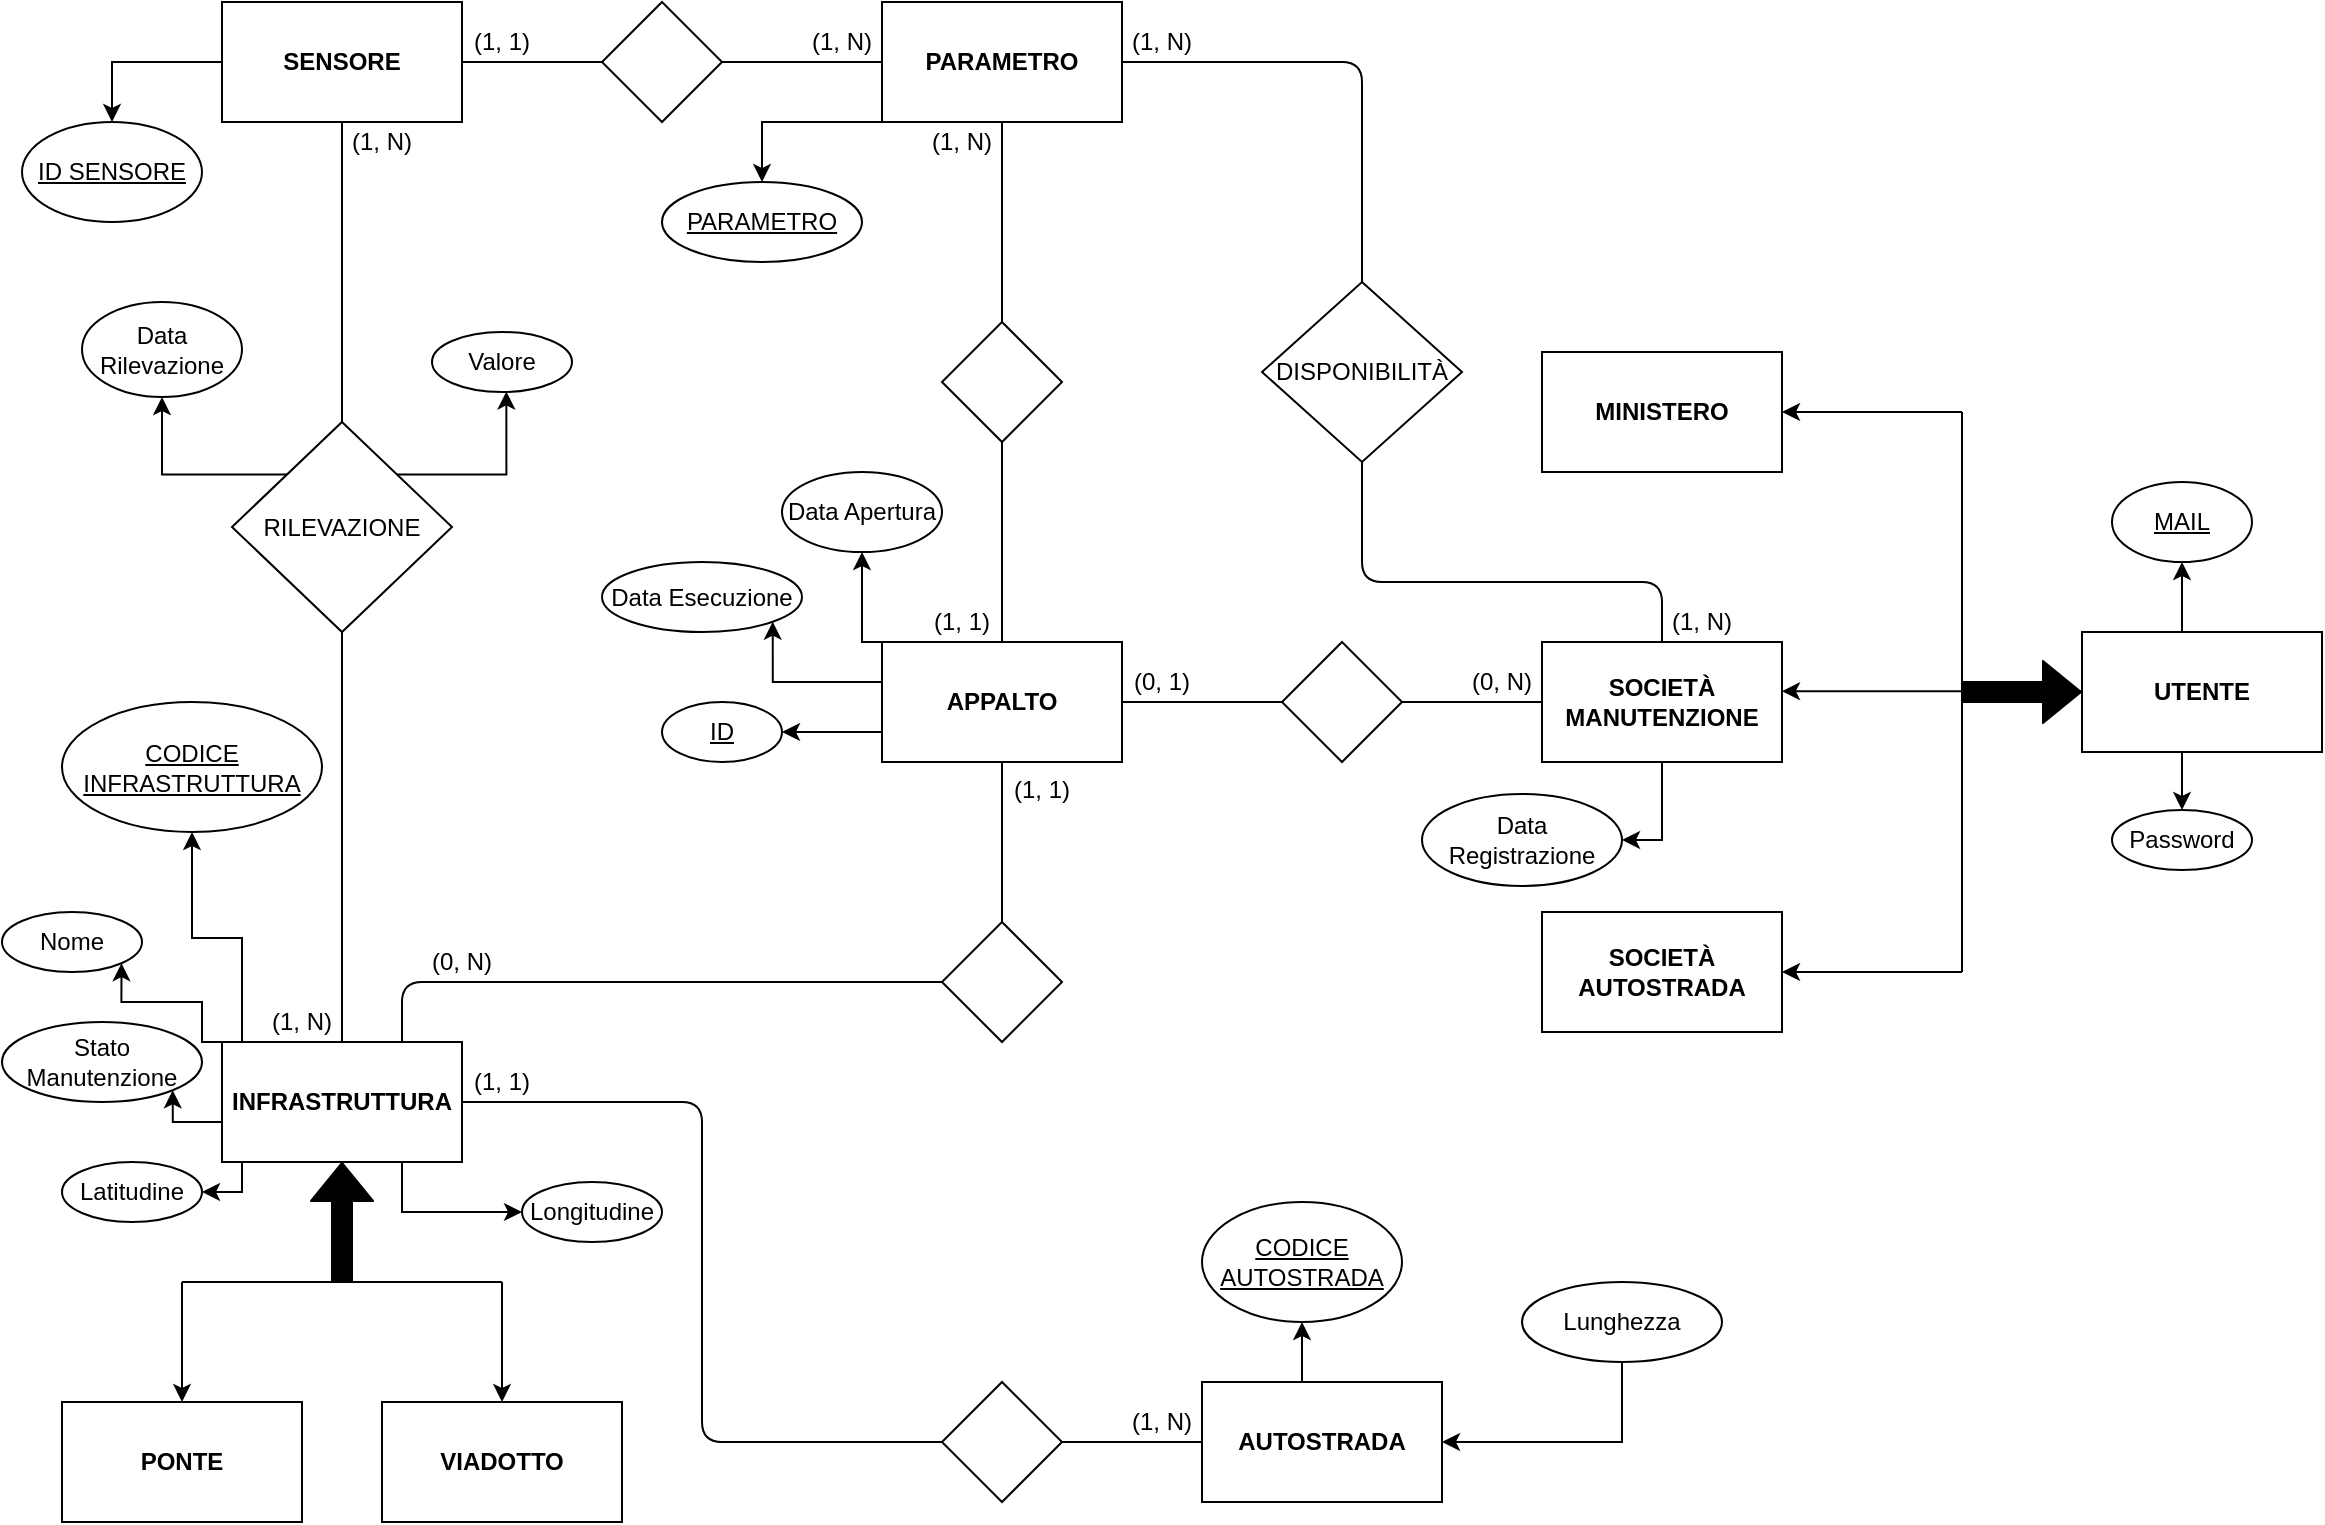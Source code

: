 <mxfile version="14.6.12" type="device"><diagram id="R2lEEEUBdFMjLlhIrx00" name="Page-1"><mxGraphModel dx="1955" dy="901" grid="1" gridSize="10" guides="1" tooltips="1" connect="1" arrows="1" fold="1" page="1" pageScale="1" pageWidth="1169" pageHeight="827" math="0" shadow="0" extFonts="Permanent Marker^https://fonts.googleapis.com/css?family=Permanent+Marker"><root><mxCell id="0"/><mxCell id="1" parent="0"/><mxCell id="ARgTO1HJtI1dzQrFU6CF-13" style="edgeStyle=orthogonalEdgeStyle;rounded=0;orthogonalLoop=1;jettySize=auto;html=1;exitX=0;exitY=0;exitDx=0;exitDy=0;entryX=1;entryY=1;entryDx=0;entryDy=0;" parent="1" source="DTdCCOLke4MYshlRXtkn-2" target="ARgTO1HJtI1dzQrFU6CF-9" edge="1"><mxGeometry relative="1" as="geometry"><Array as="points"><mxPoint x="100" y="560"/><mxPoint x="100" y="540"/><mxPoint x="60" y="540"/></Array></mxGeometry></mxCell><mxCell id="ARgTO1HJtI1dzQrFU6CF-14" style="edgeStyle=orthogonalEdgeStyle;rounded=0;orthogonalLoop=1;jettySize=auto;html=1;exitX=0;exitY=0.25;exitDx=0;exitDy=0;entryX=1;entryY=1;entryDx=0;entryDy=0;" parent="1" source="DTdCCOLke4MYshlRXtkn-2" target="ARgTO1HJtI1dzQrFU6CF-10" edge="1"><mxGeometry relative="1" as="geometry"><Array as="points"><mxPoint x="110" y="600"/><mxPoint x="85" y="600"/></Array></mxGeometry></mxCell><mxCell id="ARgTO1HJtI1dzQrFU6CF-15" style="edgeStyle=orthogonalEdgeStyle;rounded=0;orthogonalLoop=1;jettySize=auto;html=1;exitX=0;exitY=1;exitDx=0;exitDy=0;entryX=1;entryY=0.5;entryDx=0;entryDy=0;" parent="1" source="DTdCCOLke4MYshlRXtkn-2" target="ARgTO1HJtI1dzQrFU6CF-12" edge="1"><mxGeometry relative="1" as="geometry"><Array as="points"><mxPoint x="120" y="620"/><mxPoint x="120" y="635"/></Array></mxGeometry></mxCell><mxCell id="ARgTO1HJtI1dzQrFU6CF-16" style="edgeStyle=orthogonalEdgeStyle;rounded=0;orthogonalLoop=1;jettySize=auto;html=1;exitX=0.75;exitY=1;exitDx=0;exitDy=0;entryX=0;entryY=0.5;entryDx=0;entryDy=0;" parent="1" source="DTdCCOLke4MYshlRXtkn-2" target="ARgTO1HJtI1dzQrFU6CF-11" edge="1"><mxGeometry relative="1" as="geometry"/></mxCell><mxCell id="ARgTO1HJtI1dzQrFU6CF-19" style="edgeStyle=orthogonalEdgeStyle;rounded=0;orthogonalLoop=1;jettySize=auto;html=1;exitX=0.25;exitY=0;exitDx=0;exitDy=0;entryX=0.5;entryY=1;entryDx=0;entryDy=0;" parent="1" source="DTdCCOLke4MYshlRXtkn-2" target="ARgTO1HJtI1dzQrFU6CF-17" edge="1"><mxGeometry relative="1" as="geometry"><Array as="points"><mxPoint x="120" y="560"/><mxPoint x="120" y="508"/><mxPoint x="95" y="508"/></Array></mxGeometry></mxCell><mxCell id="DTdCCOLke4MYshlRXtkn-2" value="" style="rounded=0;whiteSpace=wrap;html=1;" parent="1" vertex="1"><mxGeometry x="110" y="560" width="120" height="60" as="geometry"/></mxCell><mxCell id="DTdCCOLke4MYshlRXtkn-5" value="&lt;b&gt;INFRASTRUTTURA&lt;/b&gt;" style="text;html=1;strokeColor=none;fillColor=none;align=center;verticalAlign=middle;whiteSpace=wrap;rounded=0;comic=0;" parent="1" vertex="1"><mxGeometry x="110" y="580" width="120" height="20" as="geometry"/></mxCell><mxCell id="DTdCCOLke4MYshlRXtkn-6" value="" style="shape=flexArrow;endArrow=classic;html=1;entryX=0.5;entryY=1;entryDx=0;entryDy=0;fillColor=#000000;" parent="1" target="DTdCCOLke4MYshlRXtkn-2" edge="1"><mxGeometry width="50" height="50" relative="1" as="geometry"><mxPoint x="170" y="680" as="sourcePoint"/><mxPoint x="180" y="680" as="targetPoint"/></mxGeometry></mxCell><mxCell id="DTdCCOLke4MYshlRXtkn-7" value="" style="endArrow=none;html=1;fillColor=#000000;" parent="1" edge="1"><mxGeometry width="50" height="50" relative="1" as="geometry"><mxPoint x="90" y="680" as="sourcePoint"/><mxPoint x="250" y="680" as="targetPoint"/></mxGeometry></mxCell><mxCell id="DTdCCOLke4MYshlRXtkn-8" value="" style="endArrow=classic;html=1;fillColor=#000000;" parent="1" edge="1"><mxGeometry width="50" height="50" relative="1" as="geometry"><mxPoint x="90" y="680" as="sourcePoint"/><mxPoint x="90" y="740" as="targetPoint"/></mxGeometry></mxCell><mxCell id="DTdCCOLke4MYshlRXtkn-9" value="" style="endArrow=classic;html=1;fillColor=#000000;" parent="1" edge="1"><mxGeometry width="50" height="50" relative="1" as="geometry"><mxPoint x="250" y="680" as="sourcePoint"/><mxPoint x="250" y="740" as="targetPoint"/></mxGeometry></mxCell><mxCell id="DTdCCOLke4MYshlRXtkn-10" value="" style="rounded=0;whiteSpace=wrap;html=1;comic=0;" parent="1" vertex="1"><mxGeometry x="30" y="740" width="120" height="60" as="geometry"/></mxCell><mxCell id="DTdCCOLke4MYshlRXtkn-11" value="&lt;b&gt;PONTE&lt;/b&gt;" style="text;html=1;strokeColor=none;fillColor=none;align=center;verticalAlign=middle;whiteSpace=wrap;rounded=0;comic=0;" parent="1" vertex="1"><mxGeometry x="60" y="755" width="60" height="30" as="geometry"/></mxCell><mxCell id="DTdCCOLke4MYshlRXtkn-12" value="" style="rounded=0;whiteSpace=wrap;html=1;comic=0;" parent="1" vertex="1"><mxGeometry x="190" y="740" width="120" height="60" as="geometry"/></mxCell><mxCell id="DTdCCOLke4MYshlRXtkn-13" value="&lt;b&gt;VIADOTTO&lt;/b&gt;" style="text;html=1;strokeColor=none;fillColor=none;align=center;verticalAlign=middle;whiteSpace=wrap;rounded=0;comic=0;" parent="1" vertex="1"><mxGeometry x="220" y="755" width="60" height="30" as="geometry"/></mxCell><mxCell id="ARgTO1HJtI1dzQrFU6CF-31" style="edgeStyle=orthogonalEdgeStyle;rounded=0;orthogonalLoop=1;jettySize=auto;html=1;exitX=0.5;exitY=0;exitDx=0;exitDy=0;entryX=0.5;entryY=1;entryDx=0;entryDy=0;" parent="1" source="DTdCCOLke4MYshlRXtkn-17" target="ARgTO1HJtI1dzQrFU6CF-29" edge="1"><mxGeometry relative="1" as="geometry"/></mxCell><mxCell id="ARgTO1HJtI1dzQrFU6CF-32" style="edgeStyle=orthogonalEdgeStyle;rounded=0;orthogonalLoop=1;jettySize=auto;html=1;exitX=0.5;exitY=1;exitDx=0;exitDy=0;entryX=0.5;entryY=0;entryDx=0;entryDy=0;" parent="1" source="DTdCCOLke4MYshlRXtkn-17" target="ARgTO1HJtI1dzQrFU6CF-30" edge="1"><mxGeometry relative="1" as="geometry"/></mxCell><mxCell id="DTdCCOLke4MYshlRXtkn-17" value="" style="rounded=0;whiteSpace=wrap;html=1;" parent="1" vertex="1"><mxGeometry x="1040" y="355" width="120" height="60" as="geometry"/></mxCell><mxCell id="DTdCCOLke4MYshlRXtkn-18" value="&lt;b&gt;UTENTE&lt;/b&gt;" style="text;html=1;strokeColor=none;fillColor=none;align=center;verticalAlign=middle;whiteSpace=wrap;rounded=0;comic=0;" parent="1" vertex="1"><mxGeometry x="1040" y="375" width="120" height="20" as="geometry"/></mxCell><mxCell id="DTdCCOLke4MYshlRXtkn-19" value="" style="shape=flexArrow;endArrow=classic;html=1;entryX=0;entryY=0.5;entryDx=0;entryDy=0;fillColor=#000000;" parent="1" target="DTdCCOLke4MYshlRXtkn-18" edge="1"><mxGeometry width="50" height="50" relative="1" as="geometry"><mxPoint x="980" y="385" as="sourcePoint"/><mxPoint x="1110" y="475" as="targetPoint"/></mxGeometry></mxCell><mxCell id="ARgTO1HJtI1dzQrFU6CF-34" style="edgeStyle=orthogonalEdgeStyle;rounded=0;orthogonalLoop=1;jettySize=auto;html=1;exitX=0.5;exitY=1;exitDx=0;exitDy=0;entryX=1;entryY=0.5;entryDx=0;entryDy=0;" parent="1" source="DTdCCOLke4MYshlRXtkn-23" target="ARgTO1HJtI1dzQrFU6CF-33" edge="1"><mxGeometry relative="1" as="geometry"/></mxCell><mxCell id="DTdCCOLke4MYshlRXtkn-23" value="" style="rounded=0;whiteSpace=wrap;html=1;comic=0;" parent="1" vertex="1"><mxGeometry x="770" y="360" width="120" height="60" as="geometry"/></mxCell><mxCell id="DTdCCOLke4MYshlRXtkn-24" value="&lt;div&gt;&lt;b&gt;SOCIETÀ&lt;/b&gt;&lt;/div&gt;&lt;div&gt;&lt;b&gt;MANUTENZIONE&lt;br&gt;&lt;/b&gt;&lt;/div&gt;" style="text;html=1;strokeColor=none;fillColor=none;align=center;verticalAlign=middle;whiteSpace=wrap;rounded=0;comic=0;" parent="1" vertex="1"><mxGeometry x="775" y="375" width="110" height="30" as="geometry"/></mxCell><mxCell id="DTdCCOLke4MYshlRXtkn-25" value="" style="rounded=0;whiteSpace=wrap;html=1;comic=0;" parent="1" vertex="1"><mxGeometry x="770" y="215" width="120" height="60" as="geometry"/></mxCell><mxCell id="DTdCCOLke4MYshlRXtkn-26" value="&lt;b&gt;MINISTERO&lt;/b&gt;" style="text;html=1;strokeColor=none;fillColor=none;align=center;verticalAlign=middle;whiteSpace=wrap;rounded=0;comic=0;" parent="1" vertex="1"><mxGeometry x="800" y="230" width="60" height="30" as="geometry"/></mxCell><mxCell id="DTdCCOLke4MYshlRXtkn-28" value="" style="rounded=0;whiteSpace=wrap;html=1;comic=0;" parent="1" vertex="1"><mxGeometry x="770" y="495" width="120" height="60" as="geometry"/></mxCell><mxCell id="DTdCCOLke4MYshlRXtkn-29" value="&lt;div&gt;&lt;b&gt;SOCIETÀ&lt;/b&gt;&lt;/div&gt;&lt;div&gt;&lt;b&gt;AUTOSTRADA&lt;br&gt;&lt;/b&gt;&lt;/div&gt;" style="text;html=1;strokeColor=none;fillColor=none;align=center;verticalAlign=middle;whiteSpace=wrap;rounded=0;comic=0;" parent="1" vertex="1"><mxGeometry x="790" y="510" width="80" height="30" as="geometry"/></mxCell><mxCell id="ARgTO1HJtI1dzQrFU6CF-23" style="edgeStyle=orthogonalEdgeStyle;rounded=0;orthogonalLoop=1;jettySize=auto;html=1;exitX=0;exitY=0.75;exitDx=0;exitDy=0;entryX=1;entryY=0.5;entryDx=0;entryDy=0;" parent="1" source="DTdCCOLke4MYshlRXtkn-31" target="ARgTO1HJtI1dzQrFU6CF-22" edge="1"><mxGeometry relative="1" as="geometry"/></mxCell><mxCell id="ARgTO1HJtI1dzQrFU6CF-24" style="edgeStyle=orthogonalEdgeStyle;rounded=0;orthogonalLoop=1;jettySize=auto;html=1;exitX=0;exitY=0.5;exitDx=0;exitDy=0;entryX=1;entryY=1;entryDx=0;entryDy=0;" parent="1" source="DTdCCOLke4MYshlRXtkn-31" target="ARgTO1HJtI1dzQrFU6CF-21" edge="1"><mxGeometry relative="1" as="geometry"><Array as="points"><mxPoint x="440" y="380"/><mxPoint x="386" y="380"/></Array></mxGeometry></mxCell><mxCell id="ARgTO1HJtI1dzQrFU6CF-25" style="edgeStyle=orthogonalEdgeStyle;rounded=0;orthogonalLoop=1;jettySize=auto;html=1;exitX=0;exitY=0;exitDx=0;exitDy=0;entryX=0.5;entryY=1;entryDx=0;entryDy=0;" parent="1" source="DTdCCOLke4MYshlRXtkn-31" target="ARgTO1HJtI1dzQrFU6CF-20" edge="1"><mxGeometry relative="1" as="geometry"><Array as="points"><mxPoint x="430" y="360"/></Array></mxGeometry></mxCell><mxCell id="DTdCCOLke4MYshlRXtkn-31" value="&lt;b&gt;APPALTO&lt;/b&gt;" style="rounded=0;whiteSpace=wrap;html=1;comic=0;" parent="1" vertex="1"><mxGeometry x="440" y="360" width="120" height="60" as="geometry"/></mxCell><mxCell id="ARgTO1HJtI1dzQrFU6CF-36" style="edgeStyle=orthogonalEdgeStyle;rounded=0;orthogonalLoop=1;jettySize=auto;html=1;exitX=0.5;exitY=0;exitDx=0;exitDy=0;entryX=0.5;entryY=1;entryDx=0;entryDy=0;" parent="1" source="DTdCCOLke4MYshlRXtkn-34" target="ARgTO1HJtI1dzQrFU6CF-35" edge="1"><mxGeometry relative="1" as="geometry"/></mxCell><mxCell id="DTdCCOLke4MYshlRXtkn-34" value="" style="rounded=0;whiteSpace=wrap;html=1;comic=0;" parent="1" vertex="1"><mxGeometry x="600" y="730" width="120" height="60" as="geometry"/></mxCell><mxCell id="DTdCCOLke4MYshlRXtkn-35" value="&lt;b&gt;AUTOSTRADA&lt;/b&gt;" style="text;html=1;strokeColor=none;fillColor=none;align=center;verticalAlign=middle;whiteSpace=wrap;rounded=0;comic=0;" parent="1" vertex="1"><mxGeometry x="630" y="745" width="60" height="30" as="geometry"/></mxCell><mxCell id="DTdCCOLke4MYshlRXtkn-36" value="" style="rhombus;whiteSpace=wrap;html=1;rounded=0;comic=0;" parent="1" vertex="1"><mxGeometry x="470" y="730" width="60" height="60" as="geometry"/></mxCell><mxCell id="DTdCCOLke4MYshlRXtkn-37" value="" style="endArrow=none;html=1;fillColor=#000000;exitX=1;exitY=0.5;exitDx=0;exitDy=0;entryX=0;entryY=0.5;entryDx=0;entryDy=0;" parent="1" source="DTdCCOLke4MYshlRXtkn-5" target="DTdCCOLke4MYshlRXtkn-36" edge="1"><mxGeometry width="50" height="50" relative="1" as="geometry"><mxPoint x="270" y="530" as="sourcePoint"/><mxPoint x="320" y="480" as="targetPoint"/><Array as="points"><mxPoint x="350" y="590"/><mxPoint x="350" y="760"/></Array></mxGeometry></mxCell><mxCell id="DTdCCOLke4MYshlRXtkn-38" value="" style="endArrow=none;html=1;fillColor=#000000;entryX=0;entryY=0.5;entryDx=0;entryDy=0;" parent="1" edge="1"><mxGeometry width="50" height="50" relative="1" as="geometry"><mxPoint x="530" y="760" as="sourcePoint"/><mxPoint x="600" y="760" as="targetPoint"/></mxGeometry></mxCell><mxCell id="DTdCCOLke4MYshlRXtkn-39" value="(1, 1)" style="text;html=1;strokeColor=none;fillColor=none;align=center;verticalAlign=middle;whiteSpace=wrap;rounded=0;comic=0;" parent="1" vertex="1"><mxGeometry x="230" y="570" width="40" height="20" as="geometry"/></mxCell><mxCell id="DTdCCOLke4MYshlRXtkn-40" value="(1, N)" style="text;html=1;strokeColor=none;fillColor=none;align=center;verticalAlign=middle;whiteSpace=wrap;rounded=0;comic=0;" parent="1" vertex="1"><mxGeometry x="560" y="740" width="40" height="20" as="geometry"/></mxCell><mxCell id="ARgTO1HJtI1dzQrFU6CF-28" style="edgeStyle=orthogonalEdgeStyle;rounded=0;orthogonalLoop=1;jettySize=auto;html=1;exitX=0;exitY=1;exitDx=0;exitDy=0;entryX=0.5;entryY=0;entryDx=0;entryDy=0;" parent="1" source="DTdCCOLke4MYshlRXtkn-43" target="ARgTO1HJtI1dzQrFU6CF-26" edge="1"><mxGeometry relative="1" as="geometry"><Array as="points"><mxPoint x="380" y="100"/></Array></mxGeometry></mxCell><mxCell id="DTdCCOLke4MYshlRXtkn-43" value="&lt;b&gt;PARAMETRO&lt;/b&gt;" style="rounded=0;whiteSpace=wrap;html=1;comic=0;" parent="1" vertex="1"><mxGeometry x="440" y="40" width="120" height="60" as="geometry"/></mxCell><mxCell id="DTdCCOLke4MYshlRXtkn-51" value="" style="rhombus;whiteSpace=wrap;html=1;rounded=0;comic=0;" parent="1" vertex="1"><mxGeometry x="470" y="200" width="60" height="60" as="geometry"/></mxCell><mxCell id="DTdCCOLke4MYshlRXtkn-56" value="" style="rhombus;whiteSpace=wrap;html=1;rounded=0;comic=0;" parent="1" vertex="1"><mxGeometry x="640" y="360" width="60" height="60" as="geometry"/></mxCell><mxCell id="DTdCCOLke4MYshlRXtkn-57" value="" style="endArrow=none;html=1;fillColor=#000000;exitX=0;exitY=1;exitDx=0;exitDy=0;entryX=0;entryY=0.5;entryDx=0;entryDy=0;" parent="1" source="DTdCCOLke4MYshlRXtkn-59" target="DTdCCOLke4MYshlRXtkn-56" edge="1"><mxGeometry width="50" height="50" relative="1" as="geometry"><mxPoint x="590" y="394" as="sourcePoint"/><mxPoint x="680" y="284" as="targetPoint"/></mxGeometry></mxCell><mxCell id="DTdCCOLke4MYshlRXtkn-59" value="(0, 1)" style="text;html=1;strokeColor=none;fillColor=none;align=center;verticalAlign=middle;whiteSpace=wrap;rounded=0;comic=0;" parent="1" vertex="1"><mxGeometry x="560" y="370" width="40" height="20" as="geometry"/></mxCell><mxCell id="DTdCCOLke4MYshlRXtkn-60" value="(0, N)" style="text;html=1;strokeColor=none;fillColor=none;align=center;verticalAlign=middle;whiteSpace=wrap;rounded=0;comic=0;" parent="1" vertex="1"><mxGeometry x="730" y="370" width="40" height="20" as="geometry"/></mxCell><mxCell id="DTdCCOLke4MYshlRXtkn-72" value="" style="endArrow=none;html=1;fillColor=#000000;" parent="1" edge="1"><mxGeometry width="50" height="50" relative="1" as="geometry"><mxPoint x="980" y="525" as="sourcePoint"/><mxPoint x="980" y="245" as="targetPoint"/></mxGeometry></mxCell><mxCell id="DTdCCOLke4MYshlRXtkn-73" value="" style="endArrow=classic;html=1;fillColor=#000000;" parent="1" edge="1"><mxGeometry width="50" height="50" relative="1" as="geometry"><mxPoint x="980" y="525" as="sourcePoint"/><mxPoint x="890" y="525" as="targetPoint"/></mxGeometry></mxCell><mxCell id="DTdCCOLke4MYshlRXtkn-74" value="" style="endArrow=classic;html=1;fillColor=#000000;" parent="1" edge="1"><mxGeometry width="50" height="50" relative="1" as="geometry"><mxPoint x="1040" y="384.58" as="sourcePoint"/><mxPoint x="890" y="384.58" as="targetPoint"/></mxGeometry></mxCell><mxCell id="DTdCCOLke4MYshlRXtkn-75" value="" style="endArrow=classic;html=1;fillColor=#000000;entryX=1;entryY=0.5;entryDx=0;entryDy=0;" parent="1" target="DTdCCOLke4MYshlRXtkn-25" edge="1"><mxGeometry width="50" height="50" relative="1" as="geometry"><mxPoint x="980" y="245" as="sourcePoint"/><mxPoint x="891" y="225" as="targetPoint"/></mxGeometry></mxCell><mxCell id="DTdCCOLke4MYshlRXtkn-83" value="" style="endArrow=none;html=1;fillColor=#000000;entryX=0.5;entryY=1;entryDx=0;entryDy=0;exitX=0.5;exitY=0;exitDx=0;exitDy=0;" parent="1" source="DTdCCOLke4MYshlRXtkn-51" target="DTdCCOLke4MYshlRXtkn-43" edge="1"><mxGeometry width="50" height="50" relative="1" as="geometry"><mxPoint x="300" y="270" as="sourcePoint"/><mxPoint x="350" y="220" as="targetPoint"/></mxGeometry></mxCell><mxCell id="DTdCCOLke4MYshlRXtkn-84" value="" style="endArrow=none;html=1;fillColor=#000000;exitX=0.5;exitY=0;exitDx=0;exitDy=0;" parent="1" source="DTdCCOLke4MYshlRXtkn-31" edge="1"><mxGeometry width="50" height="50" relative="1" as="geometry"><mxPoint x="499.66" y="260" as="sourcePoint"/><mxPoint x="500" y="260" as="targetPoint"/></mxGeometry></mxCell><mxCell id="DTdCCOLke4MYshlRXtkn-85" value="" style="rhombus;whiteSpace=wrap;html=1;rounded=0;comic=0;" parent="1" vertex="1"><mxGeometry x="630" y="180" width="100" height="90" as="geometry"/></mxCell><mxCell id="DTdCCOLke4MYshlRXtkn-90" value="" style="endArrow=none;html=1;fillColor=#000000;exitX=1;exitY=0.5;exitDx=0;exitDy=0;entryX=0.5;entryY=0;entryDx=0;entryDy=0;" parent="1" source="DTdCCOLke4MYshlRXtkn-43" target="DTdCCOLke4MYshlRXtkn-85" edge="1"><mxGeometry width="50" height="50" relative="1" as="geometry"><mxPoint x="710" y="160" as="sourcePoint"/><mxPoint x="760" y="110" as="targetPoint"/><Array as="points"><mxPoint x="680" y="70"/></Array></mxGeometry></mxCell><mxCell id="DTdCCOLke4MYshlRXtkn-91" value="" style="endArrow=none;html=1;fillColor=#000000;exitX=0.5;exitY=1;exitDx=0;exitDy=0;entryX=0.5;entryY=0;entryDx=0;entryDy=0;" parent="1" source="DTdCCOLke4MYshlRXtkn-85" target="DTdCCOLke4MYshlRXtkn-23" edge="1"><mxGeometry width="50" height="50" relative="1" as="geometry"><mxPoint x="800" y="190" as="sourcePoint"/><mxPoint x="850" y="140" as="targetPoint"/><Array as="points"><mxPoint x="680" y="330"/><mxPoint x="830" y="330"/></Array></mxGeometry></mxCell><mxCell id="DTdCCOLke4MYshlRXtkn-92" value="" style="rhombus;whiteSpace=wrap;html=1;rounded=0;comic=0;" parent="1" vertex="1"><mxGeometry x="470" y="500" width="60" height="60" as="geometry"/></mxCell><mxCell id="DTdCCOLke4MYshlRXtkn-93" value="" style="endArrow=none;html=1;fillColor=#000000;entryX=0.5;entryY=1;entryDx=0;entryDy=0;exitX=0.5;exitY=0;exitDx=0;exitDy=0;" parent="1" source="DTdCCOLke4MYshlRXtkn-92" target="DTdCCOLke4MYshlRXtkn-31" edge="1"><mxGeometry width="50" height="50" relative="1" as="geometry"><mxPoint x="360" y="610" as="sourcePoint"/><mxPoint x="410" y="560" as="targetPoint"/></mxGeometry></mxCell><mxCell id="DTdCCOLke4MYshlRXtkn-94" value="" style="endArrow=none;html=1;fillColor=#000000;entryX=0;entryY=0.5;entryDx=0;entryDy=0;exitX=0.75;exitY=0;exitDx=0;exitDy=0;" parent="1" source="DTdCCOLke4MYshlRXtkn-2" target="DTdCCOLke4MYshlRXtkn-92" edge="1"><mxGeometry width="50" height="50" relative="1" as="geometry"><mxPoint x="400" y="630" as="sourcePoint"/><mxPoint x="450" y="580" as="targetPoint"/><Array as="points"><mxPoint x="200" y="530"/></Array></mxGeometry></mxCell><mxCell id="DTdCCOLke4MYshlRXtkn-95" value="DISPONIBILITÀ" style="text;html=1;strokeColor=none;fillColor=none;align=center;verticalAlign=middle;whiteSpace=wrap;rounded=0;comic=0;" parent="1" vertex="1"><mxGeometry x="660" y="215" width="40" height="20" as="geometry"/></mxCell><mxCell id="DTdCCOLke4MYshlRXtkn-96" value="(1, 1)" style="text;html=1;strokeColor=none;fillColor=none;align=center;verticalAlign=middle;whiteSpace=wrap;rounded=0;comic=0;" parent="1" vertex="1"><mxGeometry x="500" y="424" width="40" height="20" as="geometry"/></mxCell><mxCell id="DTdCCOLke4MYshlRXtkn-97" value="(0, N)" style="text;html=1;strokeColor=none;fillColor=none;align=center;verticalAlign=middle;whiteSpace=wrap;rounded=0;comic=0;" parent="1" vertex="1"><mxGeometry x="210" y="510" width="40" height="20" as="geometry"/></mxCell><mxCell id="DTdCCOLke4MYshlRXtkn-98" value="(1, N)" style="text;html=1;strokeColor=none;fillColor=none;align=center;verticalAlign=middle;whiteSpace=wrap;rounded=0;comic=0;" parent="1" vertex="1"><mxGeometry x="130" y="540" width="40" height="20" as="geometry"/></mxCell><mxCell id="DTdCCOLke4MYshlRXtkn-101" value="(1, N)" style="text;html=1;strokeColor=none;fillColor=none;align=center;verticalAlign=middle;whiteSpace=wrap;rounded=0;comic=0;" parent="1" vertex="1"><mxGeometry x="400" y="50" width="40" height="20" as="geometry"/></mxCell><mxCell id="DTdCCOLke4MYshlRXtkn-102" value="(1, N)" style="text;html=1;strokeColor=none;fillColor=none;align=center;verticalAlign=middle;whiteSpace=wrap;rounded=0;comic=0;" parent="1" vertex="1"><mxGeometry x="460" y="100" width="40" height="20" as="geometry"/></mxCell><mxCell id="DTdCCOLke4MYshlRXtkn-103" value="(1, N)" style="text;html=1;strokeColor=none;fillColor=none;align=center;verticalAlign=middle;whiteSpace=wrap;rounded=0;comic=0;" parent="1" vertex="1"><mxGeometry x="560" y="50" width="40" height="20" as="geometry"/></mxCell><mxCell id="DTdCCOLke4MYshlRXtkn-104" value="(1, 1)" style="text;html=1;strokeColor=none;fillColor=none;align=center;verticalAlign=middle;whiteSpace=wrap;rounded=0;comic=0;" parent="1" vertex="1"><mxGeometry x="460" y="340" width="40" height="20" as="geometry"/></mxCell><mxCell id="DTdCCOLke4MYshlRXtkn-105" value="(1, N)" style="text;html=1;strokeColor=none;fillColor=none;align=center;verticalAlign=middle;whiteSpace=wrap;rounded=0;comic=0;" parent="1" vertex="1"><mxGeometry x="830" y="340" width="40" height="20" as="geometry"/></mxCell><mxCell id="DTdCCOLke4MYshlRXtkn-107" value="" style="endArrow=none;html=1;fillColor=#000000;entryX=0;entryY=0.5;entryDx=0;entryDy=0;exitX=1;exitY=0.5;exitDx=0;exitDy=0;" parent="1" source="DTdCCOLke4MYshlRXtkn-56" target="DTdCCOLke4MYshlRXtkn-23" edge="1"><mxGeometry width="50" height="50" relative="1" as="geometry"><mxPoint x="650" y="510" as="sourcePoint"/><mxPoint x="700" y="460" as="targetPoint"/></mxGeometry></mxCell><mxCell id="ARgTO1HJtI1dzQrFU6CF-7" style="edgeStyle=orthogonalEdgeStyle;rounded=0;orthogonalLoop=1;jettySize=auto;html=1;exitX=0;exitY=0;exitDx=0;exitDy=0;entryX=0.5;entryY=1;entryDx=0;entryDy=0;" parent="1" source="DTdCCOLke4MYshlRXtkn-108" target="ARgTO1HJtI1dzQrFU6CF-6" edge="1"><mxGeometry relative="1" as="geometry"><Array as="points"><mxPoint x="80" y="276"/></Array></mxGeometry></mxCell><mxCell id="ARgTO1HJtI1dzQrFU6CF-8" style="edgeStyle=orthogonalEdgeStyle;rounded=0;orthogonalLoop=1;jettySize=auto;html=1;exitX=1;exitY=0;exitDx=0;exitDy=0;entryX=0.531;entryY=0.991;entryDx=0;entryDy=0;entryPerimeter=0;" parent="1" source="DTdCCOLke4MYshlRXtkn-108" target="ARgTO1HJtI1dzQrFU6CF-5" edge="1"><mxGeometry relative="1" as="geometry"><Array as="points"><mxPoint x="252" y="276"/></Array></mxGeometry></mxCell><mxCell id="DTdCCOLke4MYshlRXtkn-108" value="" style="rhombus;whiteSpace=wrap;html=1;rounded=0;comic=0;" parent="1" vertex="1"><mxGeometry x="115" y="250" width="110" height="105" as="geometry"/></mxCell><mxCell id="DTdCCOLke4MYshlRXtkn-109" value="RILEVAZIONE" style="text;html=1;strokeColor=none;fillColor=none;align=center;verticalAlign=middle;whiteSpace=wrap;rounded=0;comic=0;" parent="1" vertex="1"><mxGeometry x="150" y="292.5" width="40" height="20" as="geometry"/></mxCell><mxCell id="DTdCCOLke4MYshlRXtkn-112" value="" style="endArrow=none;html=1;fillColor=#000000;entryX=0.5;entryY=1;entryDx=0;entryDy=0;exitX=0.5;exitY=0;exitDx=0;exitDy=0;" parent="1" source="DTdCCOLke4MYshlRXtkn-2" target="DTdCCOLke4MYshlRXtkn-108" edge="1"><mxGeometry width="50" height="50" relative="1" as="geometry"><mxPoint x="230" y="420" as="sourcePoint"/><mxPoint x="280" y="370" as="targetPoint"/></mxGeometry></mxCell><mxCell id="ARgTO1HJtI1dzQrFU6CF-5" value="Valore" style="ellipse;whiteSpace=wrap;html=1;align=center;" parent="1" vertex="1"><mxGeometry x="215" y="205" width="70" height="30" as="geometry"/></mxCell><mxCell id="ARgTO1HJtI1dzQrFU6CF-6" value="Data Rilevazione" style="ellipse;whiteSpace=wrap;html=1;align=center;" parent="1" vertex="1"><mxGeometry x="40" y="190" width="80" height="47.5" as="geometry"/></mxCell><mxCell id="ARgTO1HJtI1dzQrFU6CF-9" value="Nome" style="ellipse;whiteSpace=wrap;html=1;align=center;" parent="1" vertex="1"><mxGeometry y="495" width="70" height="30" as="geometry"/></mxCell><mxCell id="ARgTO1HJtI1dzQrFU6CF-10" value="Stato Manutenzione" style="ellipse;whiteSpace=wrap;html=1;align=center;" parent="1" vertex="1"><mxGeometry y="550" width="100" height="40" as="geometry"/></mxCell><mxCell id="ARgTO1HJtI1dzQrFU6CF-11" value="Longitudine" style="ellipse;whiteSpace=wrap;html=1;align=center;" parent="1" vertex="1"><mxGeometry x="260" y="630" width="70" height="30" as="geometry"/></mxCell><mxCell id="ARgTO1HJtI1dzQrFU6CF-12" value="Latitudine" style="ellipse;whiteSpace=wrap;html=1;align=center;" parent="1" vertex="1"><mxGeometry x="30" y="620" width="70" height="30" as="geometry"/></mxCell><mxCell id="ARgTO1HJtI1dzQrFU6CF-17" value="CODICE INFRASTRUTTURA" style="ellipse;whiteSpace=wrap;html=1;align=center;fontStyle=4;" parent="1" vertex="1"><mxGeometry x="30" y="390" width="130" height="65" as="geometry"/></mxCell><mxCell id="ARgTO1HJtI1dzQrFU6CF-20" value="Data Apertura" style="ellipse;whiteSpace=wrap;html=1;align=center;" parent="1" vertex="1"><mxGeometry x="390" y="275" width="80" height="40" as="geometry"/></mxCell><mxCell id="ARgTO1HJtI1dzQrFU6CF-21" value="Data Esecuzione" style="ellipse;whiteSpace=wrap;html=1;align=center;" parent="1" vertex="1"><mxGeometry x="300" y="320" width="100" height="35" as="geometry"/></mxCell><mxCell id="ARgTO1HJtI1dzQrFU6CF-22" value="ID" style="ellipse;whiteSpace=wrap;html=1;align=center;fontStyle=4;" parent="1" vertex="1"><mxGeometry x="330" y="390" width="60" height="30" as="geometry"/></mxCell><mxCell id="ARgTO1HJtI1dzQrFU6CF-26" value="PARAMETRO" style="ellipse;whiteSpace=wrap;html=1;align=center;fontStyle=4;" parent="1" vertex="1"><mxGeometry x="330" y="130" width="100" height="40" as="geometry"/></mxCell><mxCell id="ARgTO1HJtI1dzQrFU6CF-29" value="MAIL" style="ellipse;whiteSpace=wrap;html=1;align=center;fontStyle=4;" parent="1" vertex="1"><mxGeometry x="1055" y="280" width="70" height="40" as="geometry"/></mxCell><mxCell id="ARgTO1HJtI1dzQrFU6CF-30" value="Password" style="ellipse;whiteSpace=wrap;html=1;align=center;" parent="1" vertex="1"><mxGeometry x="1055" y="444" width="70" height="30" as="geometry"/></mxCell><mxCell id="ARgTO1HJtI1dzQrFU6CF-33" value="Data Registrazione" style="ellipse;whiteSpace=wrap;html=1;align=center;" parent="1" vertex="1"><mxGeometry x="710" y="436" width="100" height="46" as="geometry"/></mxCell><mxCell id="ARgTO1HJtI1dzQrFU6CF-35" value="CODICE AUTOSTRADA" style="ellipse;whiteSpace=wrap;html=1;align=center;fontStyle=4;" parent="1" vertex="1"><mxGeometry x="600" y="640" width="100" height="60" as="geometry"/></mxCell><mxCell id="ARgTO1HJtI1dzQrFU6CF-38" style="edgeStyle=orthogonalEdgeStyle;rounded=0;orthogonalLoop=1;jettySize=auto;html=1;exitX=0.5;exitY=1;exitDx=0;exitDy=0;entryX=1;entryY=0.5;entryDx=0;entryDy=0;" parent="1" source="ARgTO1HJtI1dzQrFU6CF-37" target="DTdCCOLke4MYshlRXtkn-34" edge="1"><mxGeometry relative="1" as="geometry"/></mxCell><mxCell id="ARgTO1HJtI1dzQrFU6CF-37" value="Lunghezza" style="ellipse;whiteSpace=wrap;html=1;align=center;" parent="1" vertex="1"><mxGeometry x="760" y="680" width="100" height="40" as="geometry"/></mxCell><mxCell id="sMt4XVGwXk2Z-iClsOvt-2" value="&lt;b&gt;SENSORE&lt;/b&gt;" style="rounded=0;whiteSpace=wrap;html=1;comic=0;" vertex="1" parent="1"><mxGeometry x="110" y="40" width="120" height="60" as="geometry"/></mxCell><mxCell id="sMt4XVGwXk2Z-iClsOvt-4" value="" style="rhombus;whiteSpace=wrap;html=1;" vertex="1" parent="1"><mxGeometry x="300" y="40" width="60" height="60" as="geometry"/></mxCell><mxCell id="sMt4XVGwXk2Z-iClsOvt-5" value="" style="endArrow=none;html=1;entryX=1;entryY=0.5;entryDx=0;entryDy=0;exitX=0;exitY=0.5;exitDx=0;exitDy=0;" edge="1" parent="1" source="DTdCCOLke4MYshlRXtkn-43" target="sMt4XVGwXk2Z-iClsOvt-4"><mxGeometry width="50" height="50" relative="1" as="geometry"><mxPoint x="250" y="210" as="sourcePoint"/><mxPoint x="300" y="160" as="targetPoint"/></mxGeometry></mxCell><mxCell id="sMt4XVGwXk2Z-iClsOvt-6" value="" style="endArrow=none;html=1;entryX=0;entryY=0.5;entryDx=0;entryDy=0;exitX=1;exitY=0.5;exitDx=0;exitDy=0;" edge="1" parent="1" source="sMt4XVGwXk2Z-iClsOvt-2" target="sMt4XVGwXk2Z-iClsOvt-4"><mxGeometry width="50" height="50" relative="1" as="geometry"><mxPoint x="210" y="210" as="sourcePoint"/><mxPoint x="260" y="160" as="targetPoint"/></mxGeometry></mxCell><mxCell id="sMt4XVGwXk2Z-iClsOvt-7" value="(1, 1)" style="text;html=1;strokeColor=none;fillColor=none;align=center;verticalAlign=middle;whiteSpace=wrap;rounded=0;" vertex="1" parent="1"><mxGeometry x="230" y="50" width="40" height="20" as="geometry"/></mxCell><mxCell id="sMt4XVGwXk2Z-iClsOvt-8" value="" style="endArrow=none;html=1;entryX=0.5;entryY=1;entryDx=0;entryDy=0;exitX=0.5;exitY=0;exitDx=0;exitDy=0;" edge="1" parent="1" source="DTdCCOLke4MYshlRXtkn-108" target="sMt4XVGwXk2Z-iClsOvt-2"><mxGeometry width="50" height="50" relative="1" as="geometry"><mxPoint x="140" y="200" as="sourcePoint"/><mxPoint x="190" y="150" as="targetPoint"/></mxGeometry></mxCell><mxCell id="sMt4XVGwXk2Z-iClsOvt-9" value="(1, N)" style="text;html=1;strokeColor=none;fillColor=none;align=center;verticalAlign=middle;whiteSpace=wrap;rounded=0;" vertex="1" parent="1"><mxGeometry x="170" y="100" width="40" height="20" as="geometry"/></mxCell><mxCell id="sMt4XVGwXk2Z-iClsOvt-12" style="edgeStyle=orthogonalEdgeStyle;rounded=0;orthogonalLoop=1;jettySize=auto;html=1;exitX=0;exitY=0.5;exitDx=0;exitDy=0;entryX=0.5;entryY=0;entryDx=0;entryDy=0;" edge="1" parent="1" target="sMt4XVGwXk2Z-iClsOvt-13" source="sMt4XVGwXk2Z-iClsOvt-2"><mxGeometry relative="1" as="geometry"><Array as="points"><mxPoint x="55" y="70"/></Array><mxPoint x="90" y="77" as="sourcePoint"/></mxGeometry></mxCell><mxCell id="sMt4XVGwXk2Z-iClsOvt-13" value="&lt;u&gt;ID SENSORE&lt;/u&gt;" style="ellipse;whiteSpace=wrap;html=1;align=center;" vertex="1" parent="1"><mxGeometry x="10" y="100" width="90" height="50" as="geometry"/></mxCell></root></mxGraphModel></diagram></mxfile>